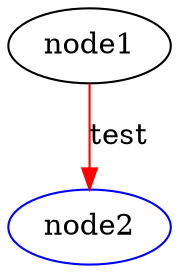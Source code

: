 digraph test 
 { 
node1 -> node2[label = "edge1" color = "red" label = "test" ];
node1;
node2[color = "blue" ];
}